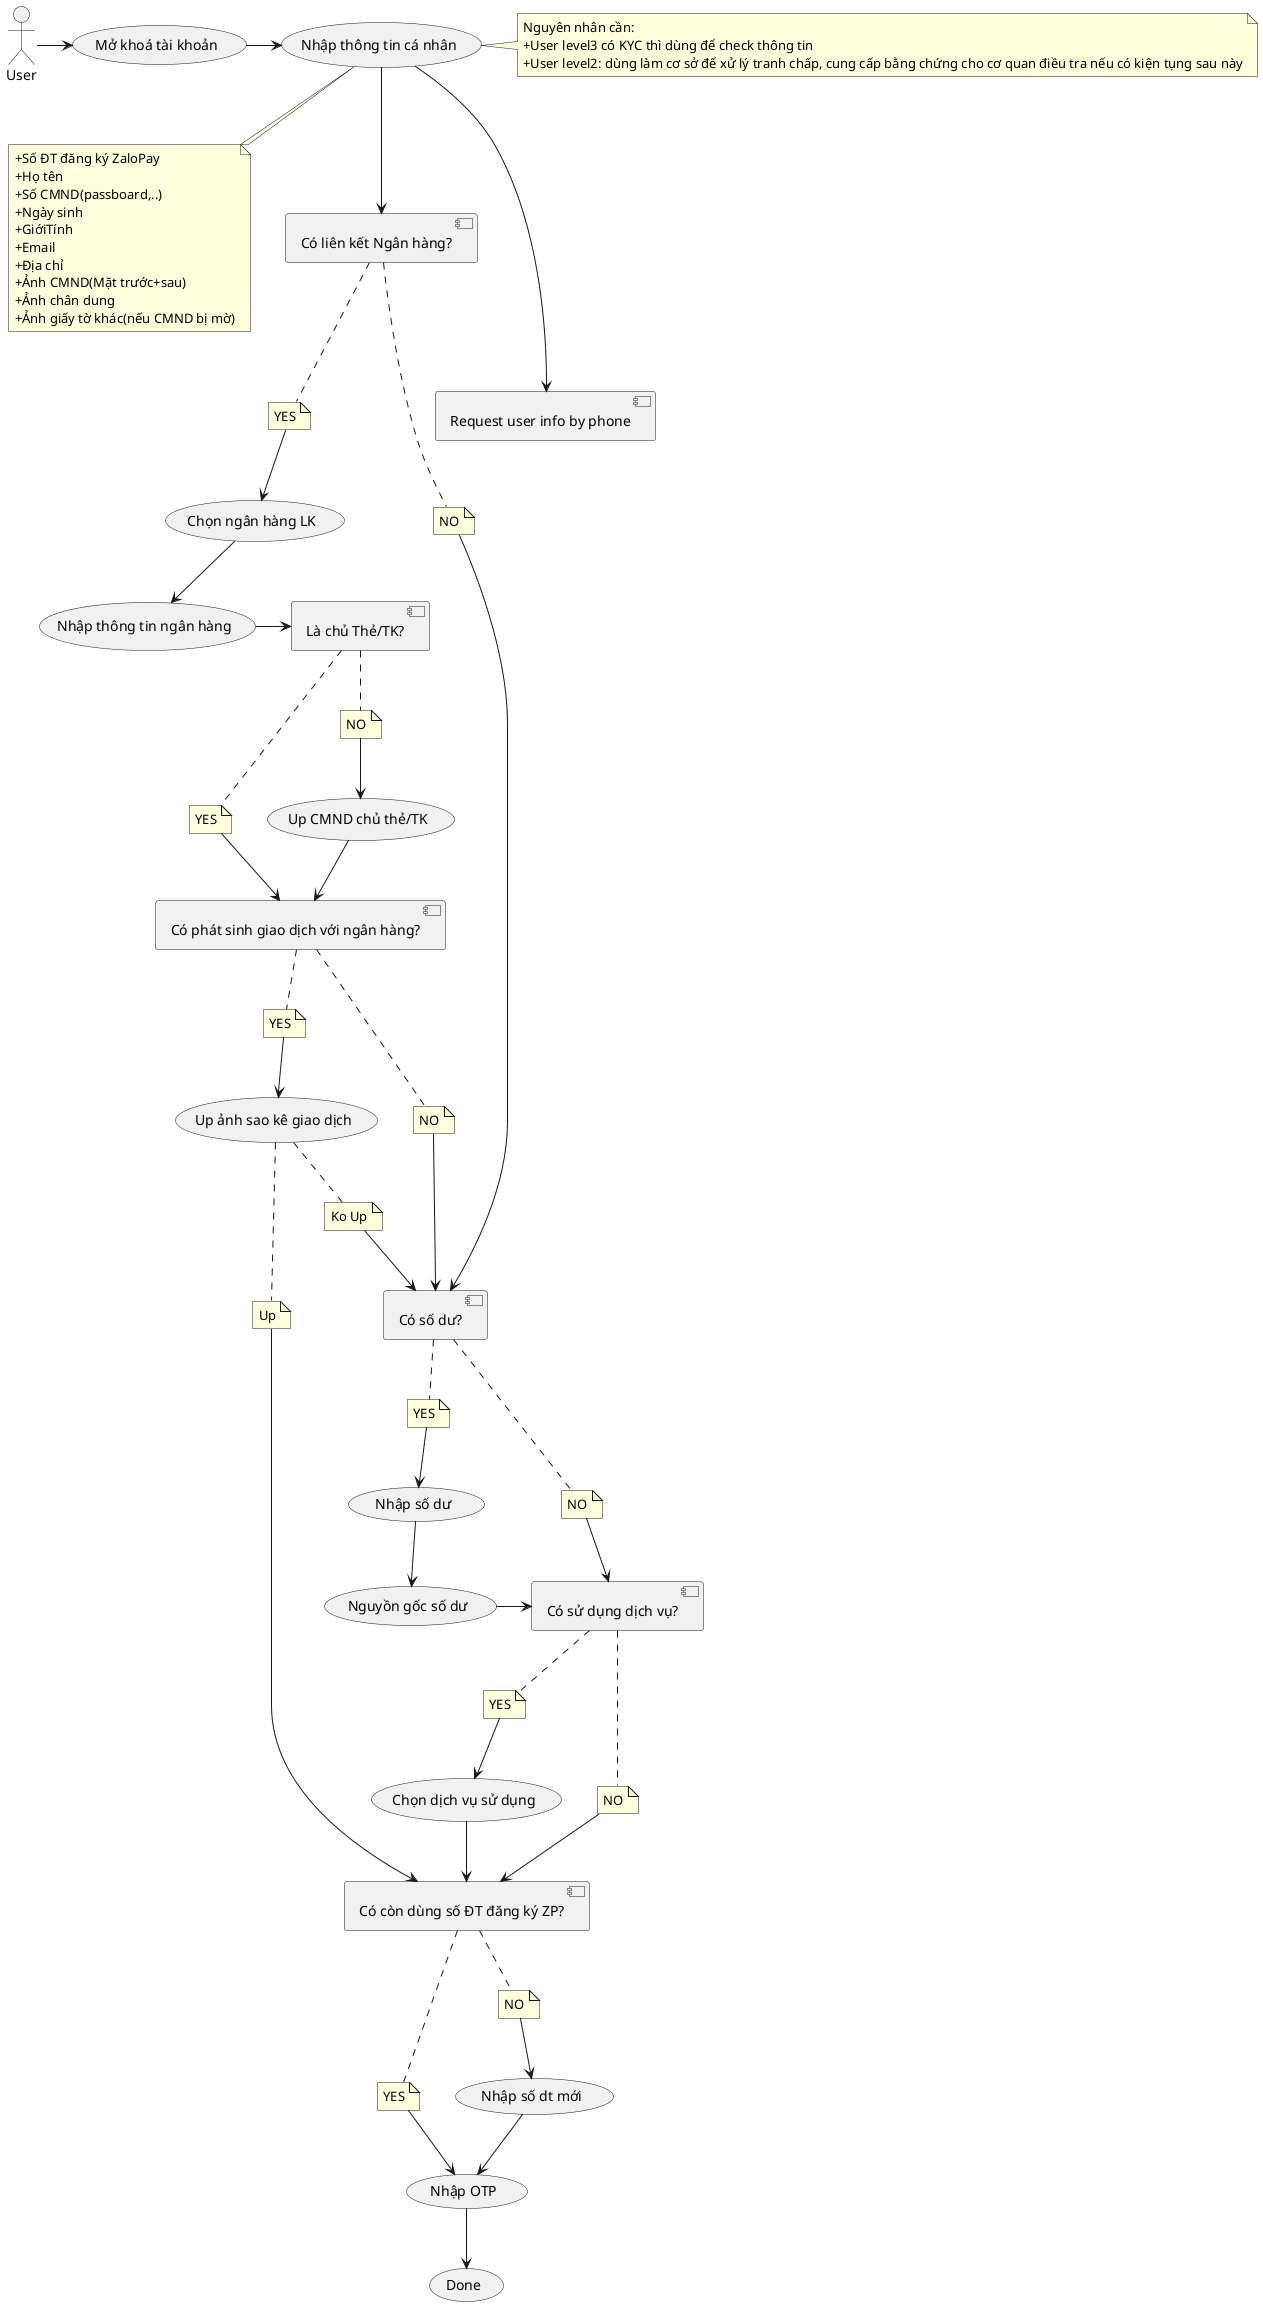 @startuml

(Mở khoá tài khoản) as (MKTK)
(Nhập thông tin cá nhân) as (TTCN)
note "+Số ĐT đăng ký ZaloPay\n+Họ tên\n+Số CMND(passboard,..)\n+Ngày sinh\n+GiớiTính\n+Email\n+Địa chỉ\n+Ảnh CMND(Mặt trước+sau)\n+Ảnh chân dung\n+Ảnh giấy tờ khác(nếu CMND bị mờ)" as N_ThongTin
note "Nguyên nhân cần:\n+User level3 có KYC thì dùng để check thông tin\n+User level2: dùng làm cơ sở để xử lý tranh chấp, cung cấp bằng chứng cho cơ quan điều tra nếu có kiện tụng sau này" as N_reason
(TTCN) .. N_ThongTin
(TTCN) . N_reason
User -> (MKTK)

[Có liên kết Ngân hàng?] as [LKNH]

(MKTK) -> (TTCN)
[Request user info by phone] as [UserInfo]
(TTCN) ---> [UserInfo]


(TTCN) --> [LKNH]


note "YES" as N1
[LKNH] .. N1

(Chọn ngân hàng LK) as (NHLK)
N1 --> (NHLK)

(Nhập thông tin ngân hàng) as (NhapTTNH)
(NHLK) --> (NhapTTNH)

[Là chủ Thẻ/TK?] as [OwnerBank]
(NhapTTNH) -> [OwnerBank]
note "YES" as N_Owner_yes
note "NO" as N_Owner_no
[OwnerBank] .. N_Owner_yes
N_Owner_yes -> [PSGD]
[OwnerBank] .. N_Owner_no
N_Owner_no --> (Up CMND chủ thẻ/TK)
[Có phát sinh giao dịch với ngân hàng?] as [PSGD]
(Up CMND chủ thẻ/TK) --> [PSGD]

note "YES" as N11
note "NO" as N12
[Có số dư?] as [SDZP]
(Up ảnh sao kê giao dịch) as (SKGD)
note "Up" as N_Up
note "Ko Up" as N_KoUp
(SKGD) .. N_Up
N_Up --> [SDT]
(SKGD) .. N_KoUp
N_KoUp --> [SDZP]

[PSGD] .. N11
N11 --> (SKGD)

[PSGD] .. N12
N12 --> [SDZP]

note "NO" as N2
[LKNH] .. N2
N2 --> [SDZP]

note "YES" as n_sd_1
note "NO" as n_sd_2
[SDZP] .. n_sd_1
n_sd_1 --> (Nhập số dư)
(Nhập số dư) --> (Nguyồn gốc số dư)
[SDZP] .. n_sd_2
[Có còn dùng số ĐT đăng ký ZP?] as [SDT]
n_sd_2 --> [DVSuDung]

[Có sử dụng dịch vụ?] as [DVSuDung]
(Nguyồn gốc số dư) -> [DVSuDung]
note "YES" as N_dv_yes
note "NO" as N_dv_no
[DVSuDung] .. N_dv_yes
N_dv_yes --> (Chọn dịch vụ sử dụng)
[DVSuDung] .. N_dv_no
N_dv_no --> [SDT]
(Chọn dịch vụ sử dụng) --> [SDT]


note "YES" as n_sdt_1
note "NO" as n_sdt_2

[SDT] .. n_sdt_1
n_sdt_1 --> (OTP)
[SDT] .. n_sdt_2
n_sdt_2 --> (Nhập số dt mới)
(Nhập OTP) as (OTP)
(Nhập số dt mới) --> (OTP)

(OTP) --> (Done)

@enduml

 